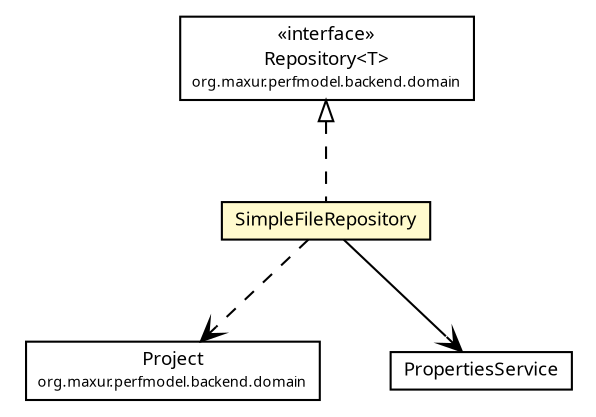 #!/usr/local/bin/dot
#
# Class diagram 
# Generated by UMLGraph version R5_6-24-gf6e263 (http://www.umlgraph.org/)
#

digraph G {
	edge [fontname="Trebuchet MS",fontsize=10,labelfontname="Trebuchet MS",labelfontsize=10];
	node [fontname="Trebuchet MS",fontsize=10,shape=plaintext];
	nodesep=0.25;
	ranksep=0.5;
	// org.maxur.perfmodel.backend.domain.Repository<T>
	c309 [label=<<table title="org.maxur.perfmodel.backend.domain.Repository" border="0" cellborder="1" cellspacing="0" cellpadding="2" port="p" href="../domain/Repository.html">
		<tr><td><table border="0" cellspacing="0" cellpadding="1">
<tr><td align="center" balign="center"> &#171;interface&#187; </td></tr>
<tr><td align="center" balign="center"><font face="Trebuchet MS"> Repository&lt;T&gt; </font></td></tr>
<tr><td align="center" balign="center"><font face="Trebuchet MS" point-size="7.0"> org.maxur.perfmodel.backend.domain </font></td></tr>
		</table></td></tr>
		</table>>, URL="../domain/Repository.html", fontname="Trebuchet MS", fontcolor="black", fontsize=9.0];
	// org.maxur.perfmodel.backend.domain.Project
	c310 [label=<<table title="org.maxur.perfmodel.backend.domain.Project" border="0" cellborder="1" cellspacing="0" cellpadding="2" port="p" href="../domain/Project.html">
		<tr><td><table border="0" cellspacing="0" cellpadding="1">
<tr><td align="center" balign="center"><font face="Trebuchet MS"> Project </font></td></tr>
<tr><td align="center" balign="center"><font face="Trebuchet MS" point-size="7.0"> org.maxur.perfmodel.backend.domain </font></td></tr>
		</table></td></tr>
		</table>>, URL="../domain/Project.html", fontname="Trebuchet MS", fontcolor="black", fontsize=9.0];
	// org.maxur.perfmodel.backend.infrastructure.SimpleFileRepository
	c313 [label=<<table title="org.maxur.perfmodel.backend.infrastructure.SimpleFileRepository" border="0" cellborder="1" cellspacing="0" cellpadding="2" port="p" bgcolor="lemonChiffon" href="./SimpleFileRepository.html">
		<tr><td><table border="0" cellspacing="0" cellpadding="1">
<tr><td align="center" balign="center"><font face="Trebuchet MS"> SimpleFileRepository </font></td></tr>
		</table></td></tr>
		</table>>, URL="./SimpleFileRepository.html", fontname="Trebuchet MS", fontcolor="black", fontsize=9.0];
	// org.maxur.perfmodel.backend.infrastructure.PropertiesService
	c314 [label=<<table title="org.maxur.perfmodel.backend.infrastructure.PropertiesService" border="0" cellborder="1" cellspacing="0" cellpadding="2" port="p" href="./PropertiesService.html">
		<tr><td><table border="0" cellspacing="0" cellpadding="1">
<tr><td align="center" balign="center"><font face="Trebuchet MS"> PropertiesService </font></td></tr>
		</table></td></tr>
		</table>>, URL="./PropertiesService.html", fontname="Trebuchet MS", fontcolor="black", fontsize=9.0];
	//org.maxur.perfmodel.backend.infrastructure.SimpleFileRepository implements org.maxur.perfmodel.backend.domain.Repository<T>
	c309:p -> c313:p [dir=back,arrowtail=empty,style=dashed];
	// org.maxur.perfmodel.backend.infrastructure.SimpleFileRepository NAVASSOC org.maxur.perfmodel.backend.infrastructure.PropertiesService
	c313:p -> c314:p [taillabel="", label="", headlabel="", fontname="Trebuchet MS", fontcolor="black", fontsize=10.0, color="black", arrowhead=open];
	// org.maxur.perfmodel.backend.infrastructure.SimpleFileRepository DEPEND org.maxur.perfmodel.backend.domain.Project
	c313:p -> c310:p [taillabel="", label="", headlabel="", fontname="Trebuchet MS", fontcolor="black", fontsize=10.0, color="black", arrowhead=open, style=dashed];
}

